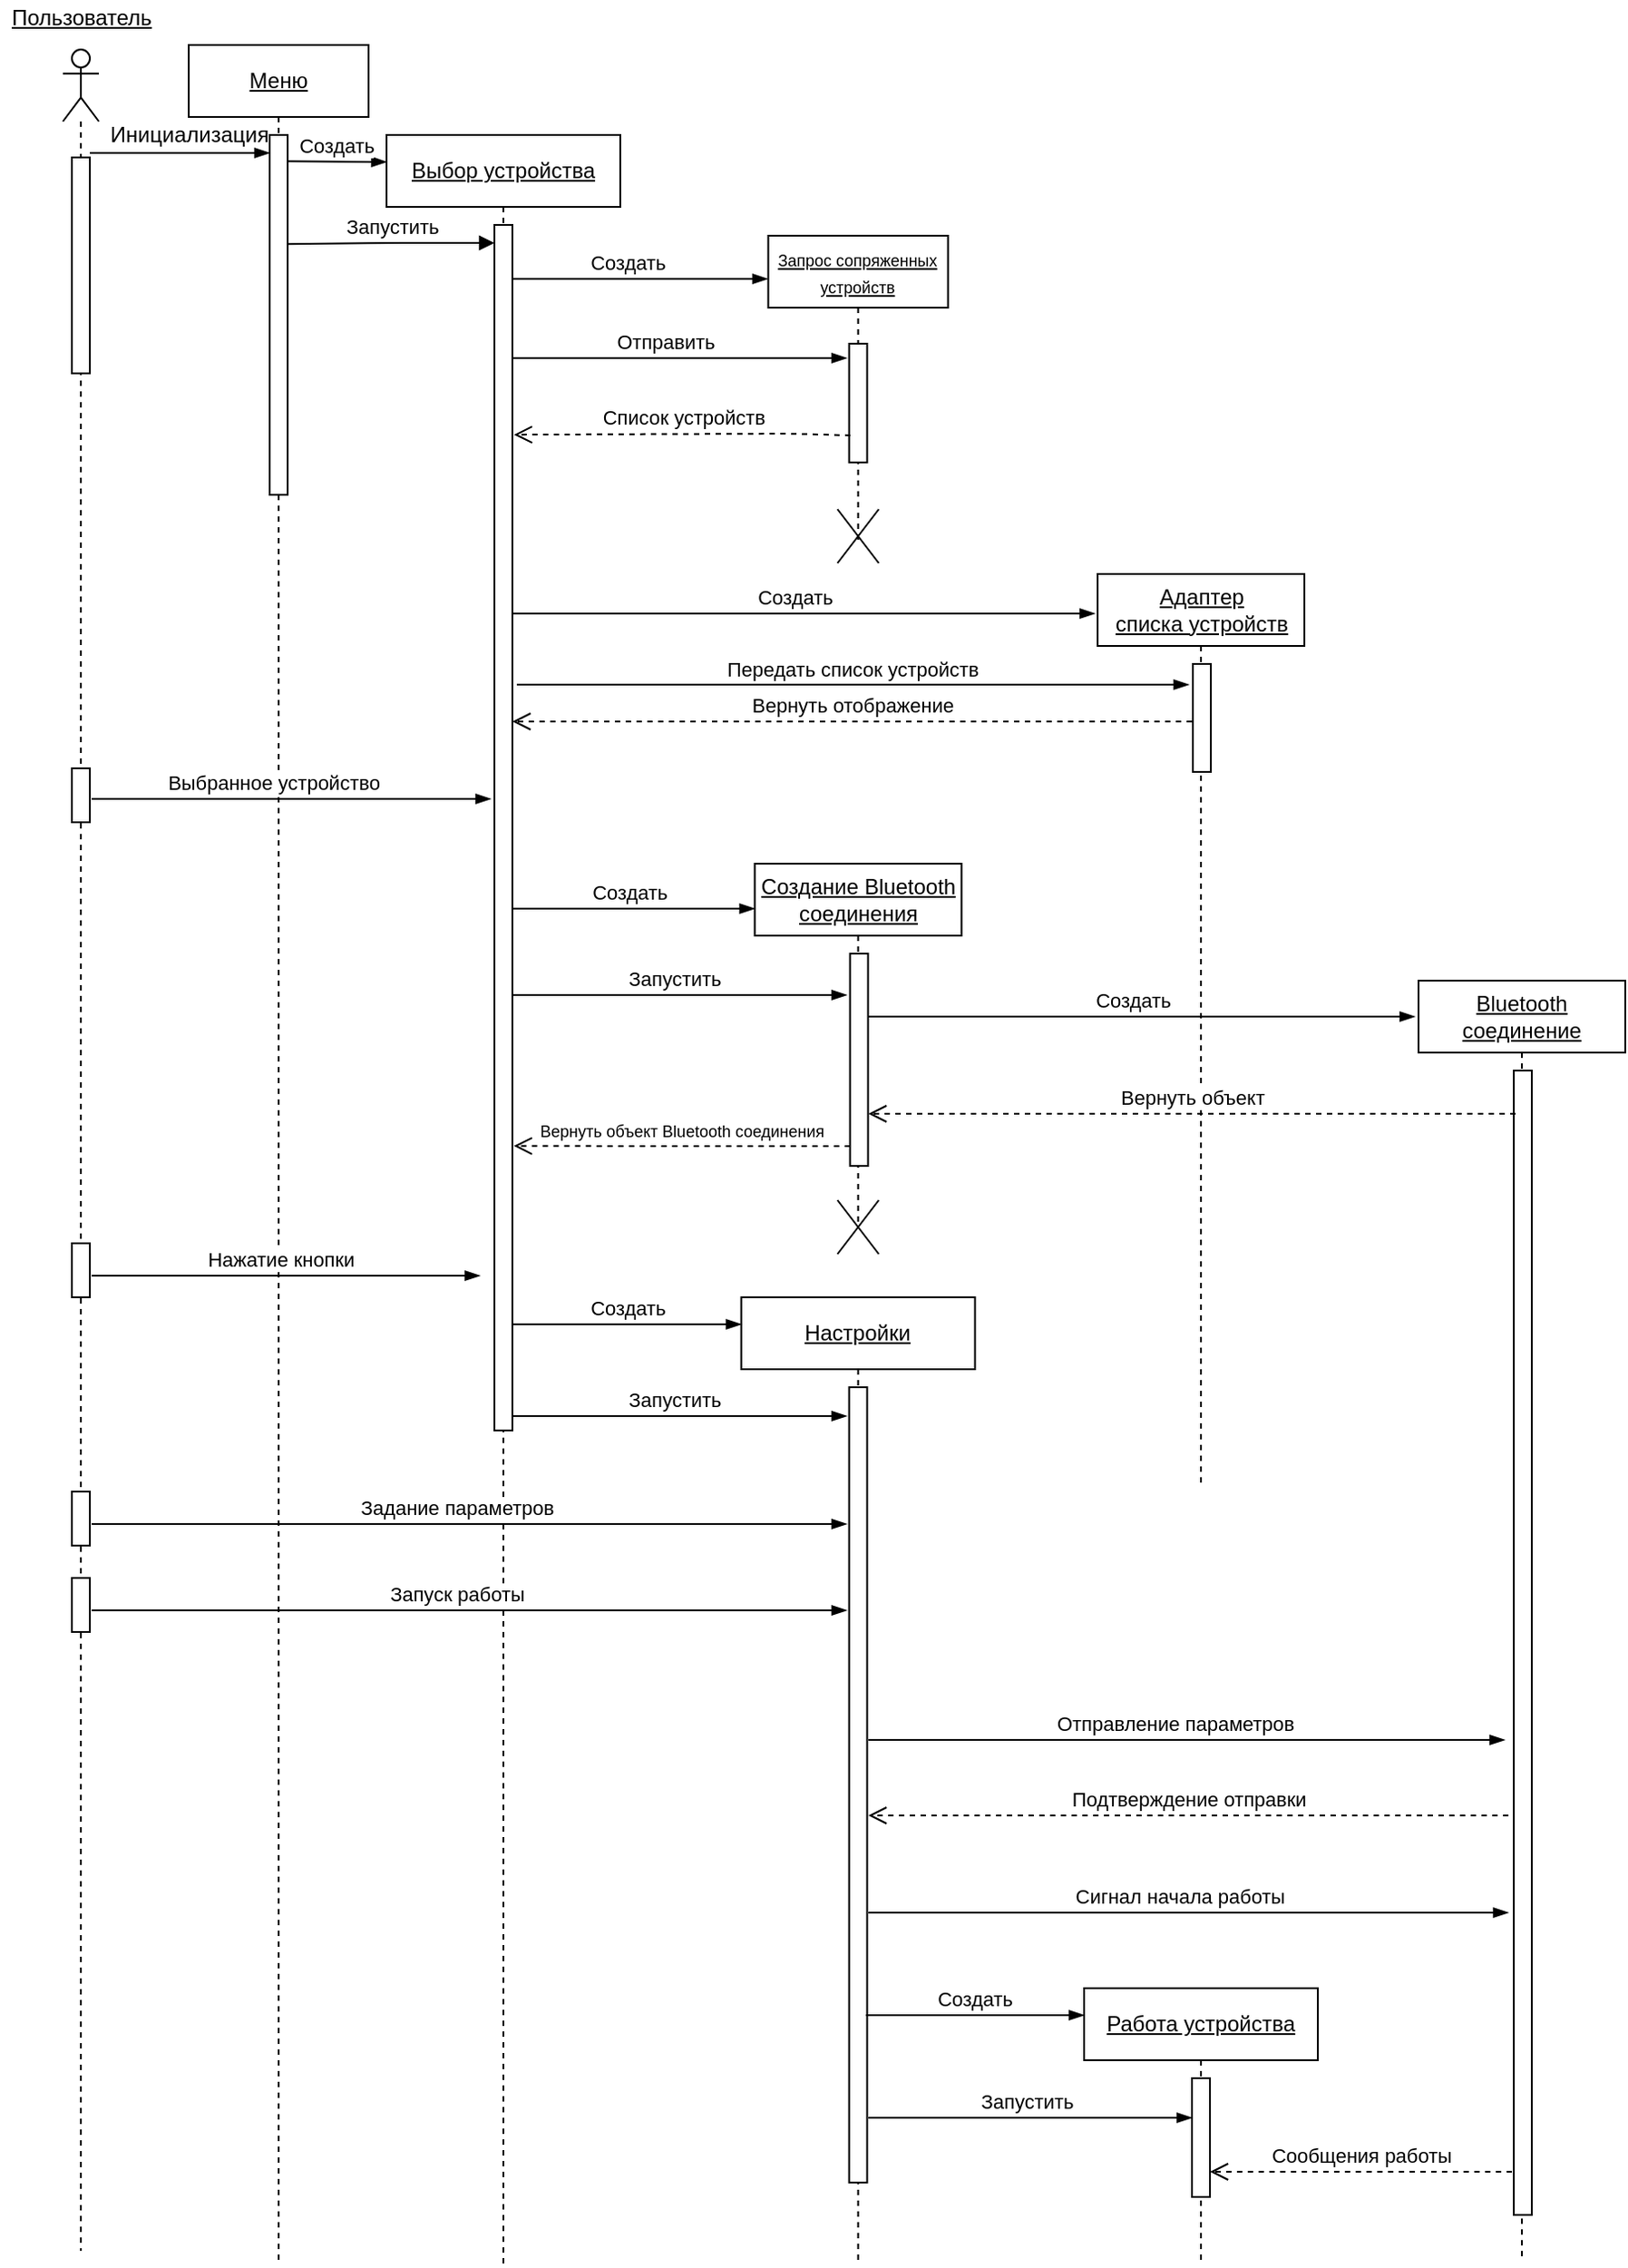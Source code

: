 <mxfile version="16.6.2" type="device"><diagram id="6fDI5kQ39bh2xNGleRFr" name="Page-1"><mxGraphModel dx="1738" dy="2138" grid="1" gridSize="2" guides="1" tooltips="1" connect="1" arrows="1" fold="1" page="1" pageScale="1" pageWidth="827" pageHeight="1169" math="0" shadow="0"><root><mxCell id="0"/><mxCell id="1" parent="0"/><mxCell id="2E-rLLpQ7l3Tt9q9DepB-2" value="" style="shape=umlLifeline;participant=umlActor;perimeter=lifelinePerimeter;whiteSpace=wrap;html=1;container=1;collapsible=0;recursiveResize=0;verticalAlign=top;spacingTop=36;outlineConnect=0;" parent="1" vertex="1"><mxGeometry x="80" y="2.5" width="20" height="1223.5" as="geometry"/></mxCell><mxCell id="2E-rLLpQ7l3Tt9q9DepB-12" value="" style="html=1;points=[];perimeter=orthogonalPerimeter;" parent="2E-rLLpQ7l3Tt9q9DepB-2" vertex="1"><mxGeometry x="5" y="60" width="10" height="120" as="geometry"/></mxCell><mxCell id="2E-rLLpQ7l3Tt9q9DepB-25" value="" style="html=1;points=[];perimeter=orthogonalPerimeter;" parent="2E-rLLpQ7l3Tt9q9DepB-2" vertex="1"><mxGeometry x="5" y="399.5" width="10" height="30" as="geometry"/></mxCell><mxCell id="2E-rLLpQ7l3Tt9q9DepB-66" value="" style="html=1;points=[];perimeter=orthogonalPerimeter;" parent="2E-rLLpQ7l3Tt9q9DepB-2" vertex="1"><mxGeometry x="5" y="663.5" width="10" height="30" as="geometry"/></mxCell><mxCell id="2E-rLLpQ7l3Tt9q9DepB-79" value="" style="html=1;verticalAlign=bottom;endArrow=open;dashed=1;endSize=8;" parent="2E-rLLpQ7l3Tt9q9DepB-2" source="2E-rLLpQ7l3Tt9q9DepB-66" target="2E-rLLpQ7l3Tt9q9DepB-2" edge="1"><mxGeometry x="-0.15" relative="1" as="geometry"><mxPoint x="363" y="637.5" as="sourcePoint"/><mxPoint x="10" y="607.5" as="targetPoint"/><Array as="points"/><mxPoint as="offset"/></mxGeometry></mxCell><mxCell id="2E-rLLpQ7l3Tt9q9DepB-78" value="" style="html=1;verticalAlign=bottom;endArrow=open;dashed=1;endSize=8;" parent="2E-rLLpQ7l3Tt9q9DepB-2" source="2E-rLLpQ7l3Tt9q9DepB-66" target="2E-rLLpQ7l3Tt9q9DepB-2" edge="1"><mxGeometry x="-0.15" relative="1" as="geometry"><mxPoint x="360" y="470" as="sourcePoint"/><mxPoint x="280" y="470" as="targetPoint"/><Array as="points"/><mxPoint as="offset"/></mxGeometry></mxCell><mxCell id="VxCmlfBD5VFTJ_M1LNDa-41" value="" style="html=1;points=[];perimeter=orthogonalPerimeter;" parent="2E-rLLpQ7l3Tt9q9DepB-2" vertex="1"><mxGeometry x="5" y="801.5" width="10" height="30" as="geometry"/></mxCell><mxCell id="VxCmlfBD5VFTJ_M1LNDa-43" value="" style="html=1;points=[];perimeter=orthogonalPerimeter;" parent="2E-rLLpQ7l3Tt9q9DepB-2" vertex="1"><mxGeometry x="5" y="849.5" width="10" height="30" as="geometry"/></mxCell><mxCell id="2E-rLLpQ7l3Tt9q9DepB-3" value="&lt;u&gt;Пользователь&lt;/u&gt;" style="text;html=1;align=center;verticalAlign=middle;resizable=0;points=[];autosize=1;" parent="1" vertex="1"><mxGeometry x="45" y="-25" width="90" height="20" as="geometry"/></mxCell><mxCell id="2E-rLLpQ7l3Tt9q9DepB-11" value="&lt;u&gt;Меню&lt;/u&gt;" style="shape=umlLifeline;perimeter=lifelinePerimeter;whiteSpace=wrap;html=1;container=1;collapsible=0;recursiveResize=0;outlineConnect=0;" parent="1" vertex="1"><mxGeometry x="150" width="100" height="1234" as="geometry"/></mxCell><mxCell id="2E-rLLpQ7l3Tt9q9DepB-13" value="" style="html=1;points=[];perimeter=orthogonalPerimeter;" parent="2E-rLLpQ7l3Tt9q9DepB-11" vertex="1"><mxGeometry x="45" y="50" width="10" height="200" as="geometry"/></mxCell><mxCell id="VxCmlfBD5VFTJ_M1LNDa-18" value="Выбранное устройство" style="html=1;verticalAlign=bottom;endArrow=blockThin;endFill=1;" parent="2E-rLLpQ7l3Tt9q9DepB-11" edge="1"><mxGeometry x="-0.091" width="80" relative="1" as="geometry"><mxPoint x="-54" y="419" as="sourcePoint"/><mxPoint x="168" y="419" as="targetPoint"/><mxPoint as="offset"/></mxGeometry></mxCell><mxCell id="VxCmlfBD5VFTJ_M1LNDa-33" value="Нажатие кнопки" style="html=1;verticalAlign=bottom;endArrow=blockThin;endFill=1;" parent="2E-rLLpQ7l3Tt9q9DepB-11" edge="1"><mxGeometry x="-0.03" width="80" relative="1" as="geometry"><mxPoint x="-54.003" y="684" as="sourcePoint"/><mxPoint x="162" y="684" as="targetPoint"/><mxPoint as="offset"/></mxGeometry></mxCell><mxCell id="2E-rLLpQ7l3Tt9q9DepB-17" value="Инициализация" style="text;html=1;align=center;verticalAlign=middle;resizable=0;points=[];autosize=1;" parent="1" vertex="1"><mxGeometry x="100" y="40" width="100" height="20" as="geometry"/></mxCell><mxCell id="2E-rLLpQ7l3Tt9q9DepB-28" value="" style="endArrow=blockThin;html=1;endFill=1;" parent="1" edge="1"><mxGeometry width="50" height="50" relative="1" as="geometry"><mxPoint x="95" y="60" as="sourcePoint"/><mxPoint x="195" y="60" as="targetPoint"/><Array as="points"><mxPoint x="130" y="60"/></Array></mxGeometry></mxCell><mxCell id="SYiqPQ1RcgGSlLFch8_h-2" value="&lt;u&gt;&lt;font style=&quot;font-size: 9px&quot;&gt;Запрос сопряженных устройств&lt;/font&gt;&lt;br&gt;&lt;/u&gt;" style="shape=umlLifeline;perimeter=lifelinePerimeter;whiteSpace=wrap;html=1;container=1;collapsible=0;recursiveResize=0;outlineConnect=0;" parent="1" vertex="1"><mxGeometry x="472.3" y="106" width="100" height="170" as="geometry"/></mxCell><mxCell id="SYiqPQ1RcgGSlLFch8_h-4" value="" style="html=1;points=[];perimeter=orthogonalPerimeter;" parent="SYiqPQ1RcgGSlLFch8_h-2" vertex="1"><mxGeometry x="45" y="60" width="10" height="66" as="geometry"/></mxCell><mxCell id="VxCmlfBD5VFTJ_M1LNDa-10" value="" style="shape=umlDestroy;" parent="SYiqPQ1RcgGSlLFch8_h-2" vertex="1"><mxGeometry x="38.5" y="152" width="23" height="30" as="geometry"/></mxCell><mxCell id="SYiqPQ1RcgGSlLFch8_h-13" value="&lt;u&gt;Выбор устройства&lt;br&gt;&lt;/u&gt;" style="shape=umlLifeline;perimeter=lifelinePerimeter;whiteSpace=wrap;html=1;container=1;collapsible=0;recursiveResize=0;outlineConnect=0;" parent="1" vertex="1"><mxGeometry x="260" y="50" width="130" height="1184" as="geometry"/></mxCell><mxCell id="SYiqPQ1RcgGSlLFch8_h-14" value="Создать" style="html=1;verticalAlign=bottom;endArrow=blockThin;endFill=1;" parent="SYiqPQ1RcgGSlLFch8_h-13" edge="1"><mxGeometry width="80" relative="1" as="geometry"><mxPoint x="-55.003" y="14.58" as="sourcePoint"/><mxPoint y="15" as="targetPoint"/></mxGeometry></mxCell><mxCell id="VxCmlfBD5VFTJ_M1LNDa-6" value="Создать" style="html=1;verticalAlign=bottom;endArrow=blockThin;endFill=1;" parent="SYiqPQ1RcgGSlLFch8_h-13" edge="1"><mxGeometry x="-0.091" width="80" relative="1" as="geometry"><mxPoint x="69.997" y="80.0" as="sourcePoint"/><mxPoint x="212" y="80" as="targetPoint"/><mxPoint as="offset"/></mxGeometry></mxCell><mxCell id="SYiqPQ1RcgGSlLFch8_h-15" value="" style="html=1;points=[];perimeter=orthogonalPerimeter;" parent="SYiqPQ1RcgGSlLFch8_h-13" vertex="1"><mxGeometry x="60" y="50" width="10" height="670" as="geometry"/></mxCell><mxCell id="SYiqPQ1RcgGSlLFch8_h-16" value="Запустить" style="html=1;verticalAlign=bottom;endArrow=block;exitX=1.037;exitY=0.303;exitDx=0;exitDy=0;exitPerimeter=0;" parent="1" target="SYiqPQ1RcgGSlLFch8_h-15" edge="1" source="2E-rLLpQ7l3Tt9q9DepB-13"><mxGeometry x="0.004" width="80" relative="1" as="geometry"><mxPoint x="210" y="110" as="sourcePoint"/><mxPoint x="669.5" y="430" as="targetPoint"/><Array as="points"><mxPoint x="260" y="110"/></Array><mxPoint as="offset"/></mxGeometry></mxCell><mxCell id="VxCmlfBD5VFTJ_M1LNDa-9" value="Список устройств" style="html=1;verticalAlign=bottom;endArrow=open;dashed=1;endSize=8;entryX=1.087;entryY=0.174;entryDx=0;entryDy=0;entryPerimeter=0;" parent="1" edge="1" target="SYiqPQ1RcgGSlLFch8_h-15"><mxGeometry relative="1" as="geometry"><mxPoint x="518" y="217" as="sourcePoint"/><mxPoint x="336" y="216" as="targetPoint"/><Array as="points"><mxPoint x="484" y="216"/></Array></mxGeometry></mxCell><mxCell id="VxCmlfBD5VFTJ_M1LNDa-11" value="Создать" style="html=1;verticalAlign=bottom;endArrow=blockThin;endFill=1;" parent="1" edge="1"><mxGeometry x="-0.03" width="80" relative="1" as="geometry"><mxPoint x="329.997" y="316" as="sourcePoint"/><mxPoint x="654" y="316" as="targetPoint"/><mxPoint as="offset"/></mxGeometry></mxCell><mxCell id="VxCmlfBD5VFTJ_M1LNDa-12" value="&lt;u&gt;Адаптер&lt;br&gt;списка устройств&lt;br&gt;&lt;/u&gt;" style="shape=umlLifeline;perimeter=lifelinePerimeter;whiteSpace=wrap;html=1;container=1;collapsible=0;recursiveResize=0;outlineConnect=0;" parent="1" vertex="1"><mxGeometry x="655.5" y="294" width="115" height="508" as="geometry"/></mxCell><mxCell id="VxCmlfBD5VFTJ_M1LNDa-13" value="" style="html=1;points=[];perimeter=orthogonalPerimeter;" parent="VxCmlfBD5VFTJ_M1LNDa-12" vertex="1"><mxGeometry x="53" y="50" width="10" height="60" as="geometry"/></mxCell><mxCell id="VxCmlfBD5VFTJ_M1LNDa-15" value="Передать список устройств" style="html=1;verticalAlign=bottom;endArrow=blockThin;endFill=1;entryX=-0.222;entryY=0.192;entryDx=0;entryDy=0;entryPerimeter=0;" parent="1" target="VxCmlfBD5VFTJ_M1LNDa-13" edge="1"><mxGeometry width="80" relative="1" as="geometry"><mxPoint x="332.467" y="355.52" as="sourcePoint"/><mxPoint x="422.8" y="196.35" as="targetPoint"/></mxGeometry></mxCell><mxCell id="VxCmlfBD5VFTJ_M1LNDa-16" value="Вернуть отображение" style="html=1;verticalAlign=bottom;endArrow=open;dashed=1;endSize=8;" parent="1" target="SYiqPQ1RcgGSlLFch8_h-15" edge="1"><mxGeometry relative="1" as="geometry"><mxPoint x="708" y="376" as="sourcePoint"/><mxPoint x="337.8" y="376" as="targetPoint"/><Array as="points"><mxPoint x="372.8" y="376"/></Array></mxGeometry></mxCell><mxCell id="VxCmlfBD5VFTJ_M1LNDa-19" value="&lt;u&gt;Создание Bluetooth соединения&lt;br&gt;&lt;/u&gt;" style="shape=umlLifeline;perimeter=lifelinePerimeter;whiteSpace=wrap;html=1;container=1;collapsible=0;recursiveResize=0;outlineConnect=0;" parent="1" vertex="1"><mxGeometry x="464.8" y="455" width="115" height="199" as="geometry"/></mxCell><mxCell id="VxCmlfBD5VFTJ_M1LNDa-20" value="" style="html=1;points=[];perimeter=orthogonalPerimeter;" parent="VxCmlfBD5VFTJ_M1LNDa-19" vertex="1"><mxGeometry x="53" y="50" width="10" height="118" as="geometry"/></mxCell><mxCell id="VxCmlfBD5VFTJ_M1LNDa-31" value="Вернуть объект Bluetooth соединения" style="html=1;verticalAlign=bottom;endArrow=open;dashed=1;endSize=8;fontSize=9;entryX=1.078;entryY=0.764;entryDx=0;entryDy=0;entryPerimeter=0;" parent="VxCmlfBD5VFTJ_M1LNDa-19" edge="1" target="SYiqPQ1RcgGSlLFch8_h-15"><mxGeometry relative="1" as="geometry"><mxPoint x="53.0" y="157" as="sourcePoint"/><mxPoint x="-130.8" y="157" as="targetPoint"/><Array as="points"><mxPoint x="-35" y="157"/></Array></mxGeometry></mxCell><mxCell id="VxCmlfBD5VFTJ_M1LNDa-29" value="Создать" style="html=1;verticalAlign=bottom;endArrow=blockThin;endFill=1;" parent="VxCmlfBD5VFTJ_M1LNDa-19" edge="1"><mxGeometry x="-0.03" width="80" relative="1" as="geometry"><mxPoint x="63" y="85" as="sourcePoint"/><mxPoint x="367.2" y="85" as="targetPoint"/><mxPoint as="offset"/></mxGeometry></mxCell><mxCell id="VxCmlfBD5VFTJ_M1LNDa-23" value="Создать" style="html=1;verticalAlign=bottom;endArrow=blockThin;endFill=1;" parent="1" edge="1"><mxGeometry x="-0.03" width="80" relative="1" as="geometry"><mxPoint x="329.997" y="480" as="sourcePoint"/><mxPoint x="464.8" y="480" as="targetPoint"/><mxPoint as="offset"/></mxGeometry></mxCell><mxCell id="VxCmlfBD5VFTJ_M1LNDa-24" value="Запустить" style="html=1;verticalAlign=bottom;endArrow=blockThin;endFill=1;" parent="1" edge="1"><mxGeometry x="-0.03" width="80" relative="1" as="geometry"><mxPoint x="329.997" y="528" as="sourcePoint"/><mxPoint x="516" y="528" as="targetPoint"/><mxPoint as="offset"/></mxGeometry></mxCell><mxCell id="VxCmlfBD5VFTJ_M1LNDa-25" value="&lt;u&gt;Bluetooth соединение&lt;br&gt;&lt;/u&gt;" style="shape=umlLifeline;perimeter=lifelinePerimeter;whiteSpace=wrap;html=1;container=1;collapsible=0;recursiveResize=0;outlineConnect=0;" parent="1" vertex="1"><mxGeometry x="834" y="520" width="115" height="710" as="geometry"/></mxCell><mxCell id="VxCmlfBD5VFTJ_M1LNDa-26" value="" style="html=1;points=[];perimeter=orthogonalPerimeter;" parent="VxCmlfBD5VFTJ_M1LNDa-25" vertex="1"><mxGeometry x="53" y="50" width="10" height="636" as="geometry"/></mxCell><mxCell id="VxCmlfBD5VFTJ_M1LNDa-21" value="" style="shape=umlDestroy;" parent="1" vertex="1"><mxGeometry x="510.8" y="642" width="23" height="30" as="geometry"/></mxCell><mxCell id="VxCmlfBD5VFTJ_M1LNDa-34" value="&lt;u&gt;Настройки&lt;br&gt;&lt;/u&gt;" style="shape=umlLifeline;perimeter=lifelinePerimeter;whiteSpace=wrap;html=1;container=1;collapsible=0;recursiveResize=0;outlineConnect=0;" parent="1" vertex="1"><mxGeometry x="457.3" y="696" width="130" height="536" as="geometry"/></mxCell><mxCell id="VxCmlfBD5VFTJ_M1LNDa-35" value="Создать" style="html=1;verticalAlign=bottom;endArrow=blockThin;endFill=1;" parent="VxCmlfBD5VFTJ_M1LNDa-34" edge="1"><mxGeometry width="80" relative="1" as="geometry"><mxPoint x="-127.3" y="15" as="sourcePoint"/><mxPoint y="15" as="targetPoint"/></mxGeometry></mxCell><mxCell id="VxCmlfBD5VFTJ_M1LNDa-37" value="" style="html=1;points=[];perimeter=orthogonalPerimeter;" parent="VxCmlfBD5VFTJ_M1LNDa-34" vertex="1"><mxGeometry x="60" y="50" width="10" height="442" as="geometry"/></mxCell><mxCell id="VxCmlfBD5VFTJ_M1LNDa-39" value="Отправить" style="html=1;verticalAlign=bottom;endArrow=blockThin;endFill=1;" parent="1" edge="1"><mxGeometry x="-0.091" width="80" relative="1" as="geometry"><mxPoint x="330" y="174" as="sourcePoint"/><mxPoint x="516" y="174" as="targetPoint"/><mxPoint as="offset"/><Array as="points"><mxPoint x="450" y="174"/></Array></mxGeometry></mxCell><mxCell id="VxCmlfBD5VFTJ_M1LNDa-40" value="Запустить" style="html=1;verticalAlign=bottom;endArrow=blockThin;endFill=1;" parent="1" edge="1"><mxGeometry x="-0.03" width="80" relative="1" as="geometry"><mxPoint x="329.997" y="762" as="sourcePoint"/><mxPoint x="516" y="762" as="targetPoint"/><mxPoint as="offset"/></mxGeometry></mxCell><mxCell id="VxCmlfBD5VFTJ_M1LNDa-42" value="Задание параметров" style="html=1;verticalAlign=bottom;endArrow=blockThin;endFill=1;" parent="1" edge="1"><mxGeometry x="-0.03" width="80" relative="1" as="geometry"><mxPoint x="95.997" y="822" as="sourcePoint"/><mxPoint x="516" y="822" as="targetPoint"/><mxPoint as="offset"/></mxGeometry></mxCell><mxCell id="VxCmlfBD5VFTJ_M1LNDa-44" value="Запуск работы" style="html=1;verticalAlign=bottom;endArrow=blockThin;endFill=1;" parent="1" edge="1"><mxGeometry x="-0.03" width="80" relative="1" as="geometry"><mxPoint x="95.997" y="870" as="sourcePoint"/><mxPoint x="516" y="870" as="targetPoint"/><mxPoint as="offset"/></mxGeometry></mxCell><mxCell id="VxCmlfBD5VFTJ_M1LNDa-45" value="Отправление параметров&amp;nbsp;" style="html=1;verticalAlign=bottom;endArrow=blockThin;endFill=1;" parent="1" edge="1"><mxGeometry x="-0.03" width="80" relative="1" as="geometry"><mxPoint x="528" y="942" as="sourcePoint"/><mxPoint x="882" y="942" as="targetPoint"/><mxPoint as="offset"/></mxGeometry></mxCell><mxCell id="VxCmlfBD5VFTJ_M1LNDa-46" value="Подтверждение отправки" style="html=1;verticalAlign=bottom;endArrow=open;dashed=1;endSize=8;" parent="1" edge="1"><mxGeometry relative="1" as="geometry"><mxPoint x="884" y="984" as="sourcePoint"/><mxPoint x="528" y="984" as="targetPoint"/><Array as="points"><mxPoint x="794" y="984"/></Array></mxGeometry></mxCell><mxCell id="VxCmlfBD5VFTJ_M1LNDa-47" value="Сигнал начала работы" style="html=1;verticalAlign=bottom;endArrow=blockThin;endFill=1;" parent="1" edge="1"><mxGeometry x="-0.03" width="80" relative="1" as="geometry"><mxPoint x="528" y="1038" as="sourcePoint"/><mxPoint x="884" y="1038" as="targetPoint"/><mxPoint as="offset"/></mxGeometry></mxCell><mxCell id="VxCmlfBD5VFTJ_M1LNDa-48" value="&lt;u&gt;Работа устройства&lt;br&gt;&lt;/u&gt;" style="shape=umlLifeline;perimeter=lifelinePerimeter;whiteSpace=wrap;html=1;container=1;collapsible=0;recursiveResize=0;outlineConnect=0;" parent="1" vertex="1"><mxGeometry x="648" y="1080" width="130" height="152" as="geometry"/></mxCell><mxCell id="VxCmlfBD5VFTJ_M1LNDa-49" value="Создать" style="html=1;verticalAlign=bottom;endArrow=blockThin;endFill=1;" parent="VxCmlfBD5VFTJ_M1LNDa-48" edge="1"><mxGeometry width="80" relative="1" as="geometry"><mxPoint x="-121.3" y="15" as="sourcePoint"/><mxPoint y="15" as="targetPoint"/></mxGeometry></mxCell><mxCell id="VxCmlfBD5VFTJ_M1LNDa-50" value="" style="html=1;points=[];perimeter=orthogonalPerimeter;" parent="VxCmlfBD5VFTJ_M1LNDa-48" vertex="1"><mxGeometry x="60" y="50" width="10" height="66" as="geometry"/></mxCell><mxCell id="VxCmlfBD5VFTJ_M1LNDa-51" value="Запустить" style="html=1;verticalAlign=bottom;endArrow=blockThin;endFill=1;" parent="VxCmlfBD5VFTJ_M1LNDa-48" edge="1"><mxGeometry x="-0.03" width="80" relative="1" as="geometry"><mxPoint x="-120" y="72" as="sourcePoint"/><mxPoint x="60.0" y="72" as="targetPoint"/><mxPoint as="offset"/></mxGeometry></mxCell><mxCell id="VxCmlfBD5VFTJ_M1LNDa-55" value="Сообщения работы" style="html=1;verticalAlign=bottom;endArrow=open;dashed=1;endSize=8;" parent="VxCmlfBD5VFTJ_M1LNDa-48" edge="1"><mxGeometry relative="1" as="geometry"><mxPoint x="238" y="102" as="sourcePoint"/><mxPoint x="70" y="102" as="targetPoint"/><Array as="points"><mxPoint x="238" y="102"/></Array></mxGeometry></mxCell><mxCell id="VxCmlfBD5VFTJ_M1LNDa-30" value="Вернуть объект" style="html=1;verticalAlign=bottom;endArrow=open;dashed=1;endSize=8;" parent="1" edge="1"><mxGeometry relative="1" as="geometry"><mxPoint x="888" y="594" as="sourcePoint"/><mxPoint x="528" y="594" as="targetPoint"/><Array as="points"><mxPoint x="796" y="594"/></Array></mxGeometry></mxCell></root></mxGraphModel></diagram></mxfile>